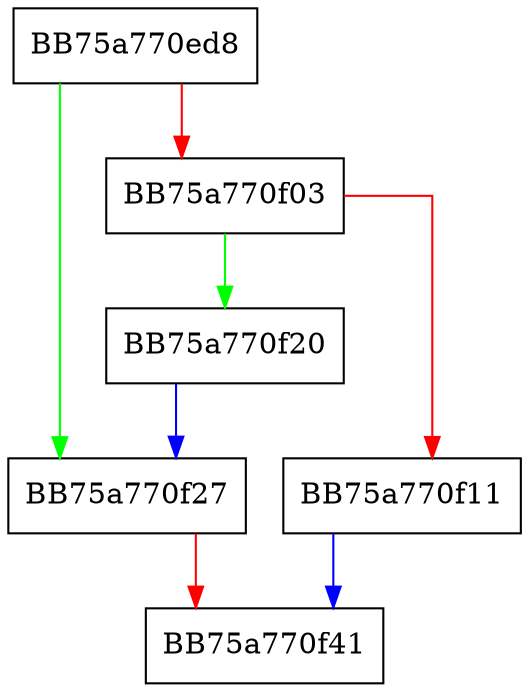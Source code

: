 digraph WTSEnumerateSessionsW {
  node [shape="box"];
  graph [splines=ortho];
  BB75a770ed8 -> BB75a770f27 [color="green"];
  BB75a770ed8 -> BB75a770f03 [color="red"];
  BB75a770f03 -> BB75a770f20 [color="green"];
  BB75a770f03 -> BB75a770f11 [color="red"];
  BB75a770f11 -> BB75a770f41 [color="blue"];
  BB75a770f20 -> BB75a770f27 [color="blue"];
  BB75a770f27 -> BB75a770f41 [color="red"];
}